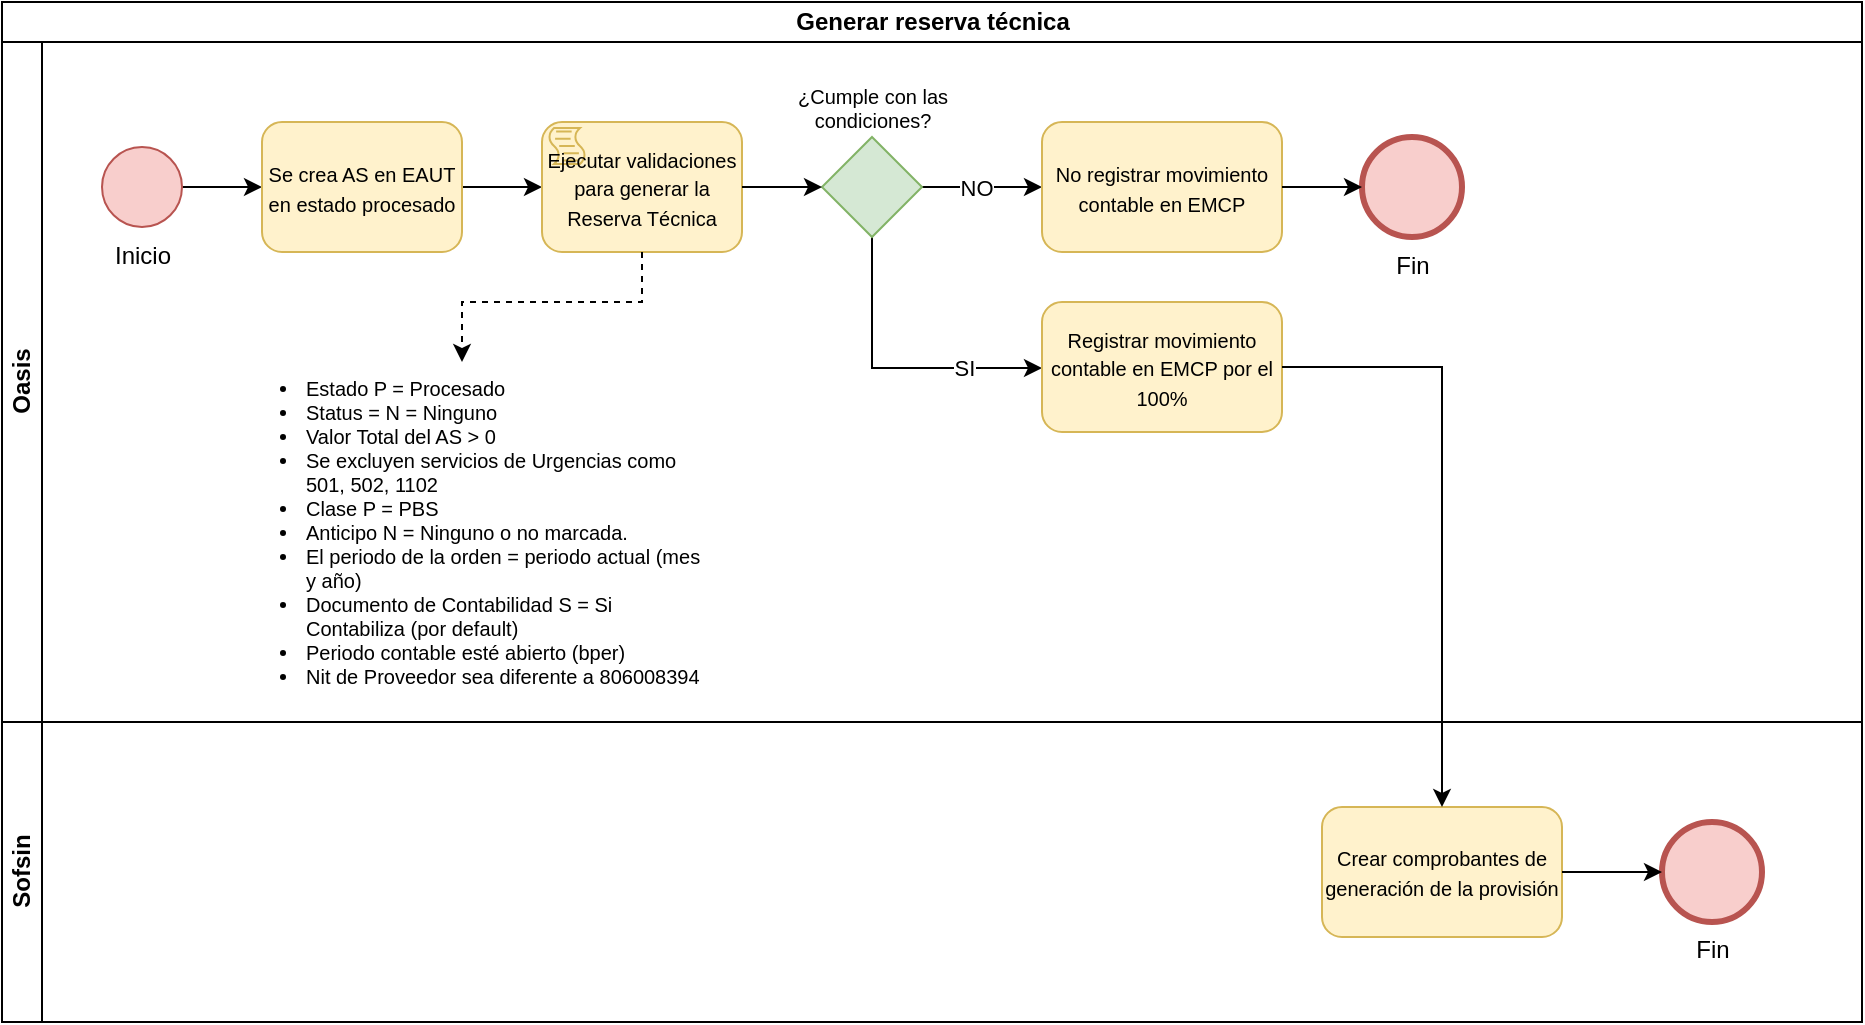 <mxfile version="26.0.16">
  <diagram name="Página-1" id="OOA_6IZKtUR3cF3tt41C">
    <mxGraphModel dx="1434" dy="746" grid="1" gridSize="10" guides="1" tooltips="1" connect="1" arrows="1" fold="1" page="1" pageScale="1" pageWidth="2600" pageHeight="819" math="0" shadow="0">
      <root>
        <mxCell id="0" />
        <mxCell id="1" parent="0" />
        <mxCell id="e6QzIjx4ru65ZYh6eTGg-1" value="Generar reserva técnica" style="swimlane;childLayout=stackLayout;resizeParent=1;resizeParentMax=0;horizontal=1;startSize=20;horizontalStack=0;html=1;" parent="1" vertex="1">
          <mxGeometry x="10" y="10" width="930" height="510" as="geometry" />
        </mxCell>
        <mxCell id="e6QzIjx4ru65ZYh6eTGg-3" value="Oasis" style="swimlane;startSize=20;horizontal=0;html=1;" parent="e6QzIjx4ru65ZYh6eTGg-1" vertex="1">
          <mxGeometry y="20" width="930" height="340" as="geometry" />
        </mxCell>
        <mxCell id="pemWUMZWojP7LWh-R2jX-2" style="edgeStyle=orthogonalEdgeStyle;rounded=0;orthogonalLoop=1;jettySize=auto;html=1;" edge="1" parent="e6QzIjx4ru65ZYh6eTGg-3" source="e6QzIjx4ru65ZYh6eTGg-5" target="e6QzIjx4ru65ZYh6eTGg-35">
          <mxGeometry relative="1" as="geometry" />
        </mxCell>
        <mxCell id="e6QzIjx4ru65ZYh6eTGg-5" value="&lt;font style=&quot;vertical-align: inherit;&quot;&gt;&lt;font style=&quot;vertical-align: inherit;&quot;&gt;Inicio&lt;/font&gt;&lt;/font&gt;" style="points=[[0.145,0.145,0],[0.5,0,0],[0.855,0.145,0],[1,0.5,0],[0.855,0.855,0],[0.5,1,0],[0.145,0.855,0],[0,0.5,0]];shape=mxgraph.bpmn.event;html=1;verticalLabelPosition=bottom;labelBackgroundColor=#ffffff;verticalAlign=top;align=center;perimeter=ellipsePerimeter;outlineConnect=0;aspect=fixed;outline=standard;symbol=general;fillColor=#f8cecc;strokeColor=#b85450;" parent="e6QzIjx4ru65ZYh6eTGg-3" vertex="1">
          <mxGeometry x="50" y="52.5" width="40" height="40" as="geometry" />
        </mxCell>
        <mxCell id="e6QzIjx4ru65ZYh6eTGg-38" style="edgeStyle=orthogonalEdgeStyle;rounded=0;orthogonalLoop=1;jettySize=auto;html=1;" parent="e6QzIjx4ru65ZYh6eTGg-3" source="e6QzIjx4ru65ZYh6eTGg-35" target="e6QzIjx4ru65ZYh6eTGg-37" edge="1">
          <mxGeometry relative="1" as="geometry" />
        </mxCell>
        <mxCell id="e6QzIjx4ru65ZYh6eTGg-35" value="&lt;span style=&quot;font-size: 10px;&quot;&gt;&lt;font style=&quot;vertical-align: inherit;&quot;&gt;&lt;font style=&quot;vertical-align: inherit;&quot;&gt;&lt;font style=&quot;vertical-align: inherit;&quot;&gt;&lt;font style=&quot;vertical-align: inherit;&quot;&gt;Se crea AS en EAUT en estado procesado&lt;/font&gt;&lt;/font&gt;&lt;/font&gt;&lt;/font&gt;&lt;/span&gt;" style="points=[[0.25,0,0],[0.5,0,0],[0.75,0,0],[1,0.25,0],[1,0.5,0],[1,0.75,0],[0.75,1,0],[0.5,1,0],[0.25,1,0],[0,0.75,0],[0,0.5,0],[0,0.25,0]];shape=mxgraph.bpmn.task;whiteSpace=wrap;rectStyle=rounded;size=10;html=1;container=1;expand=0;collapsible=0;taskMarker=abstract;fillColor=#fff2cc;strokeColor=#d6b656;" parent="e6QzIjx4ru65ZYh6eTGg-3" vertex="1">
          <mxGeometry x="130" y="40" width="100" height="65" as="geometry" />
        </mxCell>
        <mxCell id="e6QzIjx4ru65ZYh6eTGg-37" value="&lt;font style=&quot;font-size: 10px;&quot;&gt;Ejecutar validaciones para generar la Reserva Técnica&lt;/font&gt;" style="points=[[0.25,0,0],[0.5,0,0],[0.75,0,0],[1,0.25,0],[1,0.5,0],[1,0.75,0],[0.75,1,0],[0.5,1,0],[0.25,1,0],[0,0.75,0],[0,0.5,0],[0,0.25,0]];shape=mxgraph.bpmn.task;whiteSpace=wrap;rectStyle=rounded;size=10;html=1;container=1;expand=0;collapsible=0;taskMarker=script;fillColor=#fff2cc;strokeColor=#d6b656;" parent="e6QzIjx4ru65ZYh6eTGg-3" vertex="1">
          <mxGeometry x="270" y="40" width="100" height="65" as="geometry" />
        </mxCell>
        <mxCell id="e6QzIjx4ru65ZYh6eTGg-43" value="SI" style="edgeStyle=orthogonalEdgeStyle;rounded=0;orthogonalLoop=1;jettySize=auto;html=1;" parent="e6QzIjx4ru65ZYh6eTGg-3" source="e6QzIjx4ru65ZYh6eTGg-41" target="e6QzIjx4ru65ZYh6eTGg-46" edge="1">
          <mxGeometry x="0.468" relative="1" as="geometry">
            <mxPoint x="580" y="72.5" as="targetPoint" />
            <Array as="points">
              <mxPoint x="435" y="163" />
            </Array>
            <mxPoint x="1" as="offset" />
          </mxGeometry>
        </mxCell>
        <mxCell id="pemWUMZWojP7LWh-R2jX-3" style="edgeStyle=orthogonalEdgeStyle;rounded=0;orthogonalLoop=1;jettySize=auto;html=1;" edge="1" parent="e6QzIjx4ru65ZYh6eTGg-3" source="e6QzIjx4ru65ZYh6eTGg-41" target="pemWUMZWojP7LWh-R2jX-4">
          <mxGeometry relative="1" as="geometry">
            <mxPoint x="510" y="72.5" as="targetPoint" />
          </mxGeometry>
        </mxCell>
        <mxCell id="pemWUMZWojP7LWh-R2jX-5" value="NO" style="edgeLabel;html=1;align=center;verticalAlign=middle;resizable=0;points=[];" vertex="1" connectable="0" parent="pemWUMZWojP7LWh-R2jX-3">
          <mxGeometry x="-0.1" y="1" relative="1" as="geometry">
            <mxPoint y="1" as="offset" />
          </mxGeometry>
        </mxCell>
        <mxCell id="e6QzIjx4ru65ZYh6eTGg-41" value="&lt;font style=&quot;vertical-align: inherit;&quot;&gt;&lt;font style=&quot;vertical-align: inherit;&quot;&gt;¿Cumple con las &lt;br&gt;condiciones?&lt;/font&gt;&lt;/font&gt;" style="points=[[0.25,0.25,0],[0.5,0,0],[0.75,0.25,0],[1,0.5,0],[0.75,0.75,0],[0.5,1,0],[0.25,0.75,0],[0,0.5,0]];shape=mxgraph.bpmn.gateway2;html=1;verticalLabelPosition=top;labelBackgroundColor=#ffffff;verticalAlign=bottom;align=center;perimeter=rhombusPerimeter;outlineConnect=0;outline=none;symbol=none;fillColor=#d5e8d4;strokeColor=#82b366;labelPosition=center;fontSize=10;" parent="e6QzIjx4ru65ZYh6eTGg-3" vertex="1">
          <mxGeometry x="410" y="47.5" width="50" height="50" as="geometry" />
        </mxCell>
        <mxCell id="e6QzIjx4ru65ZYh6eTGg-42" value="" style="edgeStyle=orthogonalEdgeStyle;rounded=0;orthogonalLoop=1;jettySize=auto;html=1;" parent="e6QzIjx4ru65ZYh6eTGg-3" source="e6QzIjx4ru65ZYh6eTGg-37" target="e6QzIjx4ru65ZYh6eTGg-41" edge="1">
          <mxGeometry relative="1" as="geometry">
            <mxPoint x="430" y="322.5" as="sourcePoint" />
            <mxPoint x="470" y="322.5" as="targetPoint" />
          </mxGeometry>
        </mxCell>
        <mxCell id="e6QzIjx4ru65ZYh6eTGg-46" value="&lt;span style=&quot;font-size: 10px;&quot;&gt;Registrar movimiento contable en EMCP por el 100%&lt;/span&gt;" style="points=[[0.25,0,0],[0.5,0,0],[0.75,0,0],[1,0.25,0],[1,0.5,0],[1,0.75,0],[0.75,1,0],[0.5,1,0],[0.25,1,0],[0,0.75,0],[0,0.5,0],[0,0.25,0]];shape=mxgraph.bpmn.task;whiteSpace=wrap;rectStyle=rounded;size=10;html=1;container=1;expand=0;collapsible=0;taskMarker=abstract;fillColor=#fff2cc;strokeColor=#d6b656;" parent="e6QzIjx4ru65ZYh6eTGg-3" vertex="1">
          <mxGeometry x="520" y="130" width="120" height="65" as="geometry" />
        </mxCell>
        <mxCell id="H_R73cIt_kcQ9z9remFp-4" value="&lt;ul&gt;&lt;li&gt;Estado P = Procesado&lt;/li&gt;&lt;li&gt;Status = N = Ninguno&amp;nbsp;&lt;/li&gt;&lt;li&gt;Valor Total del AS &amp;gt; 0&lt;/li&gt;&lt;li&gt;Se excluyen servicios de Urgencias como 501, 502, 1102&lt;/li&gt;&lt;li&gt;Clase P = PBS&lt;/li&gt;&lt;li&gt;Anticipo N = Ninguno o no marcada.&lt;/li&gt;&lt;li&gt;El periodo de la orden = periodo actual (mes y año)&lt;/li&gt;&lt;li&gt;Documento de Contabilidad S = Si Contabiliza (por default)&lt;/li&gt;&lt;li&gt;Periodo contable esté abierto (bper)&lt;/li&gt;&lt;li&gt;Nit de Proveedor sea diferente a 806008394&lt;/li&gt;&lt;/ul&gt;" style="text;html=1;strokeColor=none;fillColor=none;align=left;verticalAlign=middle;whiteSpace=wrap;rounded=0;fontSize=10;" parent="e6QzIjx4ru65ZYh6eTGg-3" vertex="1">
          <mxGeometry x="110" y="160" width="240" height="170" as="geometry" />
        </mxCell>
        <mxCell id="H_R73cIt_kcQ9z9remFp-5" style="edgeStyle=orthogonalEdgeStyle;rounded=0;orthogonalLoop=1;jettySize=auto;html=1;dashed=1;entryX=0.5;entryY=0;entryDx=0;entryDy=0;exitX=0.5;exitY=1;exitDx=0;exitDy=0;exitPerimeter=0;" parent="e6QzIjx4ru65ZYh6eTGg-3" source="e6QzIjx4ru65ZYh6eTGg-37" target="H_R73cIt_kcQ9z9remFp-4" edge="1">
          <mxGeometry relative="1" as="geometry">
            <Array as="points">
              <mxPoint x="320" y="130" />
              <mxPoint x="230" y="130" />
            </Array>
            <mxPoint x="330" y="105" as="sourcePoint" />
          </mxGeometry>
        </mxCell>
        <mxCell id="pemWUMZWojP7LWh-R2jX-4" value="&lt;span style=&quot;font-size: 10px;&quot;&gt;No registrar movimiento contable en EMCP&lt;/span&gt;" style="points=[[0.25,0,0],[0.5,0,0],[0.75,0,0],[1,0.25,0],[1,0.5,0],[1,0.75,0],[0.75,1,0],[0.5,1,0],[0.25,1,0],[0,0.75,0],[0,0.5,0],[0,0.25,0]];shape=mxgraph.bpmn.task;whiteSpace=wrap;rectStyle=rounded;size=10;html=1;container=1;expand=0;collapsible=0;taskMarker=abstract;fillColor=#fff2cc;strokeColor=#d6b656;" vertex="1" parent="e6QzIjx4ru65ZYh6eTGg-3">
          <mxGeometry x="520" y="40" width="120" height="65" as="geometry" />
        </mxCell>
        <mxCell id="pemWUMZWojP7LWh-R2jX-7" value="Fin" style="points=[[0.145,0.145,0],[0.5,0,0],[0.855,0.145,0],[1,0.5,0],[0.855,0.855,0],[0.5,1,0],[0.145,0.855,0],[0,0.5,0]];shape=mxgraph.bpmn.event;html=1;verticalLabelPosition=bottom;labelBackgroundColor=#ffffff;verticalAlign=top;align=center;perimeter=ellipsePerimeter;outlineConnect=0;aspect=fixed;outline=end;symbol=terminate2;fillColor=#f8cecc;strokeColor=#b85450;" vertex="1" parent="e6QzIjx4ru65ZYh6eTGg-3">
          <mxGeometry x="680" y="47.5" width="50" height="50" as="geometry" />
        </mxCell>
        <mxCell id="pemWUMZWojP7LWh-R2jX-6" style="edgeStyle=orthogonalEdgeStyle;rounded=0;orthogonalLoop=1;jettySize=auto;html=1;" edge="1" parent="e6QzIjx4ru65ZYh6eTGg-3" source="pemWUMZWojP7LWh-R2jX-4" target="pemWUMZWojP7LWh-R2jX-7">
          <mxGeometry relative="1" as="geometry">
            <mxPoint x="680" y="72.5" as="targetPoint" />
          </mxGeometry>
        </mxCell>
        <mxCell id="e6QzIjx4ru65ZYh6eTGg-4" value="Sofsin" style="swimlane;startSize=20;horizontal=0;html=1;" parent="e6QzIjx4ru65ZYh6eTGg-1" vertex="1">
          <mxGeometry y="360" width="930" height="150" as="geometry" />
        </mxCell>
        <mxCell id="e6QzIjx4ru65ZYh6eTGg-49" value="&lt;span style=&quot;font-size: 10px;&quot;&gt;Crear comprobantes de generación de la provisión&lt;/span&gt;" style="points=[[0.25,0,0],[0.5,0,0],[0.75,0,0],[1,0.25,0],[1,0.5,0],[1,0.75,0],[0.75,1,0],[0.5,1,0],[0.25,1,0],[0,0.75,0],[0,0.5,0],[0,0.25,0]];shape=mxgraph.bpmn.task;whiteSpace=wrap;rectStyle=rounded;size=10;html=1;container=1;expand=0;collapsible=0;taskMarker=abstract;fillColor=#fff2cc;strokeColor=#d6b656;" parent="e6QzIjx4ru65ZYh6eTGg-4" vertex="1">
          <mxGeometry x="660" y="42.5" width="120" height="65" as="geometry" />
        </mxCell>
        <mxCell id="pemWUMZWojP7LWh-R2jX-8" value="Fin" style="points=[[0.145,0.145,0],[0.5,0,0],[0.855,0.145,0],[1,0.5,0],[0.855,0.855,0],[0.5,1,0],[0.145,0.855,0],[0,0.5,0]];shape=mxgraph.bpmn.event;html=1;verticalLabelPosition=bottom;labelBackgroundColor=#ffffff;verticalAlign=top;align=center;perimeter=ellipsePerimeter;outlineConnect=0;aspect=fixed;outline=end;symbol=terminate2;fillColor=#f8cecc;strokeColor=#b85450;" vertex="1" parent="e6QzIjx4ru65ZYh6eTGg-4">
          <mxGeometry x="830" y="50" width="50" height="50" as="geometry" />
        </mxCell>
        <mxCell id="pemWUMZWojP7LWh-R2jX-9" style="edgeStyle=orthogonalEdgeStyle;rounded=0;orthogonalLoop=1;jettySize=auto;html=1;entryX=0;entryY=0.5;entryDx=0;entryDy=0;entryPerimeter=0;" edge="1" parent="e6QzIjx4ru65ZYh6eTGg-4" source="e6QzIjx4ru65ZYh6eTGg-49" target="pemWUMZWojP7LWh-R2jX-8">
          <mxGeometry relative="1" as="geometry" />
        </mxCell>
        <mxCell id="e6QzIjx4ru65ZYh6eTGg-58" style="edgeStyle=orthogonalEdgeStyle;rounded=0;orthogonalLoop=1;jettySize=auto;html=1;" parent="e6QzIjx4ru65ZYh6eTGg-1" source="e6QzIjx4ru65ZYh6eTGg-46" target="e6QzIjx4ru65ZYh6eTGg-49" edge="1">
          <mxGeometry relative="1" as="geometry">
            <mxPoint x="690" y="212.5" as="targetPoint" />
          </mxGeometry>
        </mxCell>
      </root>
    </mxGraphModel>
  </diagram>
</mxfile>
